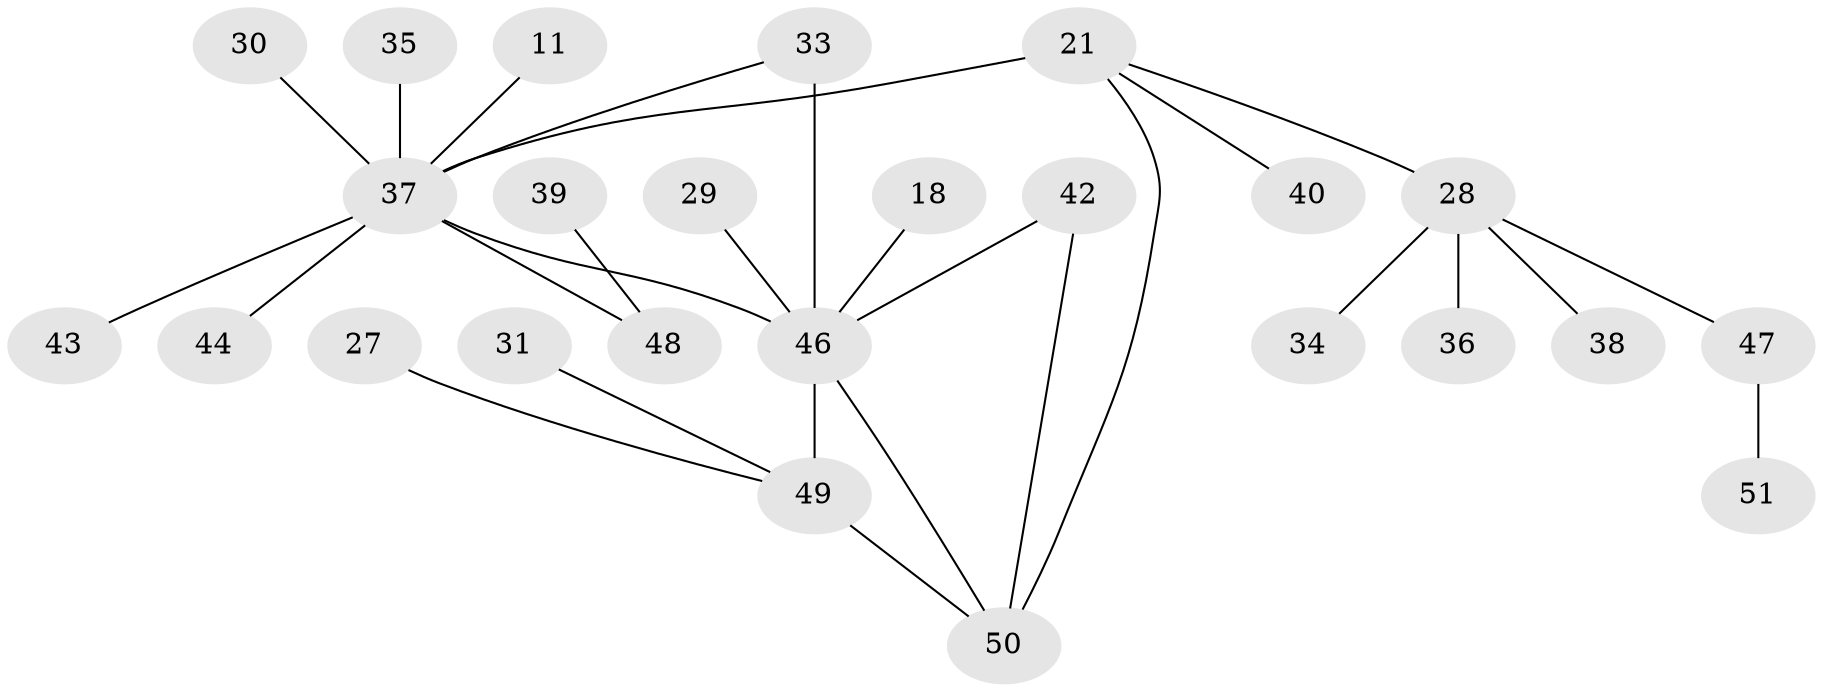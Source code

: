 // original degree distribution, {6: 0.0392156862745098, 7: 0.0196078431372549, 3: 0.17647058823529413, 5: 0.058823529411764705, 1: 0.4117647058823529, 2: 0.23529411764705882, 4: 0.058823529411764705}
// Generated by graph-tools (version 1.1) at 2025/46/03/04/25 21:46:01]
// undirected, 25 vertices, 28 edges
graph export_dot {
graph [start="1"]
  node [color=gray90,style=filled];
  11;
  18;
  21 [super="+5"];
  27;
  28 [super="+23"];
  29;
  30;
  31;
  33 [super="+26"];
  34;
  35;
  36;
  37 [super="+4+7+6+24+14+10"];
  38;
  39;
  40;
  42;
  43;
  44;
  46 [super="+22+25+17+32"];
  47;
  48 [super="+13"];
  49 [super="+20+41+45"];
  50 [super="+9+19"];
  51;
  11 -- 37;
  18 -- 46;
  21 -- 40;
  21 -- 50;
  21 -- 28;
  21 -- 37 [weight=3];
  27 -- 49;
  28 -- 34;
  28 -- 36;
  28 -- 47;
  28 -- 38;
  29 -- 46;
  30 -- 37;
  31 -- 49;
  33 -- 37;
  33 -- 46 [weight=2];
  35 -- 37;
  37 -- 44;
  37 -- 46 [weight=2];
  37 -- 48;
  37 -- 43;
  39 -- 48;
  42 -- 46;
  42 -- 50;
  46 -- 49 [weight=2];
  46 -- 50;
  47 -- 51;
  49 -- 50;
}
